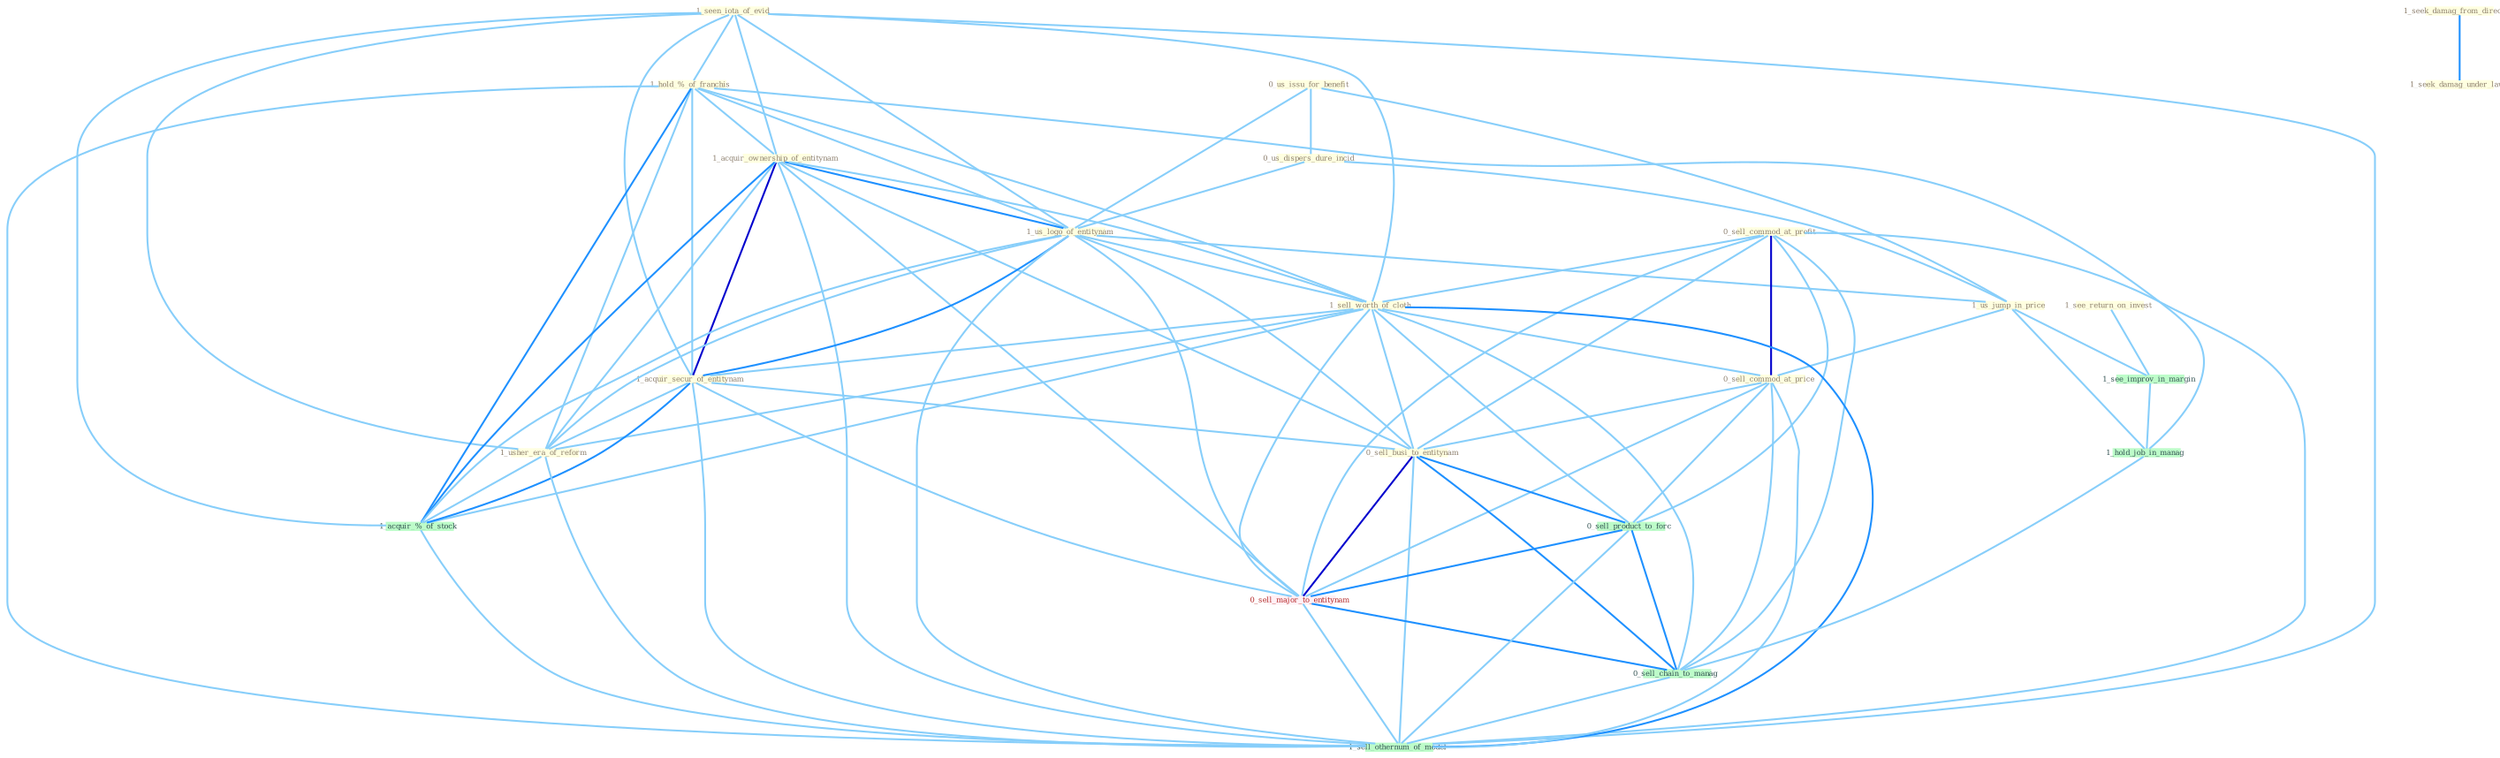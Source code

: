 Graph G{ 
    node
    [shape=polygon,style=filled,width=.5,height=.06,color="#BDFCC9",fixedsize=true,fontsize=4,
    fontcolor="#2f4f4f"];
    {node
    [color="#ffffe0", fontcolor="#8b7d6b"] "1_seen_iota_of_evid " "0_us_issu_for_benefit " "1_seek_damag_from_director " "1_hold_%_of_franchis " "1_acquir_ownership_of_entitynam " "1_seek_damag_under_law " "0_us_dispers_dure_incid " "1_us_logo_of_entitynam " "1_us_jump_in_price " "0_sell_commod_at_profit " "1_sell_worth_of_cloth " "1_see_return_on_invest " "1_acquir_secur_of_entitynam " "0_sell_commod_at_price " "1_usher_era_of_reform " "0_sell_busi_to_entitynam "}
{node [color="#fff0f5", fontcolor="#b22222"] "0_sell_major_to_entitynam "}
edge [color="#B0E2FF"];

	"1_seen_iota_of_evid " -- "1_hold_%_of_franchis " [w="1", color="#87cefa" ];
	"1_seen_iota_of_evid " -- "1_acquir_ownership_of_entitynam " [w="1", color="#87cefa" ];
	"1_seen_iota_of_evid " -- "1_us_logo_of_entitynam " [w="1", color="#87cefa" ];
	"1_seen_iota_of_evid " -- "1_sell_worth_of_cloth " [w="1", color="#87cefa" ];
	"1_seen_iota_of_evid " -- "1_acquir_secur_of_entitynam " [w="1", color="#87cefa" ];
	"1_seen_iota_of_evid " -- "1_usher_era_of_reform " [w="1", color="#87cefa" ];
	"1_seen_iota_of_evid " -- "1_acquir_%_of_stock " [w="1", color="#87cefa" ];
	"1_seen_iota_of_evid " -- "1_sell_othernum_of_model " [w="1", color="#87cefa" ];
	"0_us_issu_for_benefit " -- "0_us_dispers_dure_incid " [w="1", color="#87cefa" ];
	"0_us_issu_for_benefit " -- "1_us_logo_of_entitynam " [w="1", color="#87cefa" ];
	"0_us_issu_for_benefit " -- "1_us_jump_in_price " [w="1", color="#87cefa" ];
	"1_seek_damag_from_director " -- "1_seek_damag_under_law " [w="2", color="#1e90ff" , len=0.8];
	"1_hold_%_of_franchis " -- "1_acquir_ownership_of_entitynam " [w="1", color="#87cefa" ];
	"1_hold_%_of_franchis " -- "1_us_logo_of_entitynam " [w="1", color="#87cefa" ];
	"1_hold_%_of_franchis " -- "1_sell_worth_of_cloth " [w="1", color="#87cefa" ];
	"1_hold_%_of_franchis " -- "1_acquir_secur_of_entitynam " [w="1", color="#87cefa" ];
	"1_hold_%_of_franchis " -- "1_usher_era_of_reform " [w="1", color="#87cefa" ];
	"1_hold_%_of_franchis " -- "1_acquir_%_of_stock " [w="2", color="#1e90ff" , len=0.8];
	"1_hold_%_of_franchis " -- "1_hold_job_in_manag " [w="1", color="#87cefa" ];
	"1_hold_%_of_franchis " -- "1_sell_othernum_of_model " [w="1", color="#87cefa" ];
	"1_acquir_ownership_of_entitynam " -- "1_us_logo_of_entitynam " [w="2", color="#1e90ff" , len=0.8];
	"1_acquir_ownership_of_entitynam " -- "1_sell_worth_of_cloth " [w="1", color="#87cefa" ];
	"1_acquir_ownership_of_entitynam " -- "1_acquir_secur_of_entitynam " [w="3", color="#0000cd" , len=0.6];
	"1_acquir_ownership_of_entitynam " -- "1_usher_era_of_reform " [w="1", color="#87cefa" ];
	"1_acquir_ownership_of_entitynam " -- "0_sell_busi_to_entitynam " [w="1", color="#87cefa" ];
	"1_acquir_ownership_of_entitynam " -- "1_acquir_%_of_stock " [w="2", color="#1e90ff" , len=0.8];
	"1_acquir_ownership_of_entitynam " -- "0_sell_major_to_entitynam " [w="1", color="#87cefa" ];
	"1_acquir_ownership_of_entitynam " -- "1_sell_othernum_of_model " [w="1", color="#87cefa" ];
	"0_us_dispers_dure_incid " -- "1_us_logo_of_entitynam " [w="1", color="#87cefa" ];
	"0_us_dispers_dure_incid " -- "1_us_jump_in_price " [w="1", color="#87cefa" ];
	"1_us_logo_of_entitynam " -- "1_us_jump_in_price " [w="1", color="#87cefa" ];
	"1_us_logo_of_entitynam " -- "1_sell_worth_of_cloth " [w="1", color="#87cefa" ];
	"1_us_logo_of_entitynam " -- "1_acquir_secur_of_entitynam " [w="2", color="#1e90ff" , len=0.8];
	"1_us_logo_of_entitynam " -- "1_usher_era_of_reform " [w="1", color="#87cefa" ];
	"1_us_logo_of_entitynam " -- "0_sell_busi_to_entitynam " [w="1", color="#87cefa" ];
	"1_us_logo_of_entitynam " -- "1_acquir_%_of_stock " [w="1", color="#87cefa" ];
	"1_us_logo_of_entitynam " -- "0_sell_major_to_entitynam " [w="1", color="#87cefa" ];
	"1_us_logo_of_entitynam " -- "1_sell_othernum_of_model " [w="1", color="#87cefa" ];
	"1_us_jump_in_price " -- "0_sell_commod_at_price " [w="1", color="#87cefa" ];
	"1_us_jump_in_price " -- "1_see_improv_in_margin " [w="1", color="#87cefa" ];
	"1_us_jump_in_price " -- "1_hold_job_in_manag " [w="1", color="#87cefa" ];
	"0_sell_commod_at_profit " -- "1_sell_worth_of_cloth " [w="1", color="#87cefa" ];
	"0_sell_commod_at_profit " -- "0_sell_commod_at_price " [w="3", color="#0000cd" , len=0.6];
	"0_sell_commod_at_profit " -- "0_sell_busi_to_entitynam " [w="1", color="#87cefa" ];
	"0_sell_commod_at_profit " -- "0_sell_product_to_forc " [w="1", color="#87cefa" ];
	"0_sell_commod_at_profit " -- "0_sell_major_to_entitynam " [w="1", color="#87cefa" ];
	"0_sell_commod_at_profit " -- "0_sell_chain_to_manag " [w="1", color="#87cefa" ];
	"0_sell_commod_at_profit " -- "1_sell_othernum_of_model " [w="1", color="#87cefa" ];
	"1_sell_worth_of_cloth " -- "1_acquir_secur_of_entitynam " [w="1", color="#87cefa" ];
	"1_sell_worth_of_cloth " -- "0_sell_commod_at_price " [w="1", color="#87cefa" ];
	"1_sell_worth_of_cloth " -- "1_usher_era_of_reform " [w="1", color="#87cefa" ];
	"1_sell_worth_of_cloth " -- "0_sell_busi_to_entitynam " [w="1", color="#87cefa" ];
	"1_sell_worth_of_cloth " -- "1_acquir_%_of_stock " [w="1", color="#87cefa" ];
	"1_sell_worth_of_cloth " -- "0_sell_product_to_forc " [w="1", color="#87cefa" ];
	"1_sell_worth_of_cloth " -- "0_sell_major_to_entitynam " [w="1", color="#87cefa" ];
	"1_sell_worth_of_cloth " -- "0_sell_chain_to_manag " [w="1", color="#87cefa" ];
	"1_sell_worth_of_cloth " -- "1_sell_othernum_of_model " [w="2", color="#1e90ff" , len=0.8];
	"1_see_return_on_invest " -- "1_see_improv_in_margin " [w="1", color="#87cefa" ];
	"1_acquir_secur_of_entitynam " -- "1_usher_era_of_reform " [w="1", color="#87cefa" ];
	"1_acquir_secur_of_entitynam " -- "0_sell_busi_to_entitynam " [w="1", color="#87cefa" ];
	"1_acquir_secur_of_entitynam " -- "1_acquir_%_of_stock " [w="2", color="#1e90ff" , len=0.8];
	"1_acquir_secur_of_entitynam " -- "0_sell_major_to_entitynam " [w="1", color="#87cefa" ];
	"1_acquir_secur_of_entitynam " -- "1_sell_othernum_of_model " [w="1", color="#87cefa" ];
	"0_sell_commod_at_price " -- "0_sell_busi_to_entitynam " [w="1", color="#87cefa" ];
	"0_sell_commod_at_price " -- "0_sell_product_to_forc " [w="1", color="#87cefa" ];
	"0_sell_commod_at_price " -- "0_sell_major_to_entitynam " [w="1", color="#87cefa" ];
	"0_sell_commod_at_price " -- "0_sell_chain_to_manag " [w="1", color="#87cefa" ];
	"0_sell_commod_at_price " -- "1_sell_othernum_of_model " [w="1", color="#87cefa" ];
	"1_usher_era_of_reform " -- "1_acquir_%_of_stock " [w="1", color="#87cefa" ];
	"1_usher_era_of_reform " -- "1_sell_othernum_of_model " [w="1", color="#87cefa" ];
	"0_sell_busi_to_entitynam " -- "0_sell_product_to_forc " [w="2", color="#1e90ff" , len=0.8];
	"0_sell_busi_to_entitynam " -- "0_sell_major_to_entitynam " [w="3", color="#0000cd" , len=0.6];
	"0_sell_busi_to_entitynam " -- "0_sell_chain_to_manag " [w="2", color="#1e90ff" , len=0.8];
	"0_sell_busi_to_entitynam " -- "1_sell_othernum_of_model " [w="1", color="#87cefa" ];
	"1_see_improv_in_margin " -- "1_hold_job_in_manag " [w="1", color="#87cefa" ];
	"1_acquir_%_of_stock " -- "1_sell_othernum_of_model " [w="1", color="#87cefa" ];
	"1_hold_job_in_manag " -- "0_sell_chain_to_manag " [w="1", color="#87cefa" ];
	"0_sell_product_to_forc " -- "0_sell_major_to_entitynam " [w="2", color="#1e90ff" , len=0.8];
	"0_sell_product_to_forc " -- "0_sell_chain_to_manag " [w="2", color="#1e90ff" , len=0.8];
	"0_sell_product_to_forc " -- "1_sell_othernum_of_model " [w="1", color="#87cefa" ];
	"0_sell_major_to_entitynam " -- "0_sell_chain_to_manag " [w="2", color="#1e90ff" , len=0.8];
	"0_sell_major_to_entitynam " -- "1_sell_othernum_of_model " [w="1", color="#87cefa" ];
	"0_sell_chain_to_manag " -- "1_sell_othernum_of_model " [w="1", color="#87cefa" ];
}